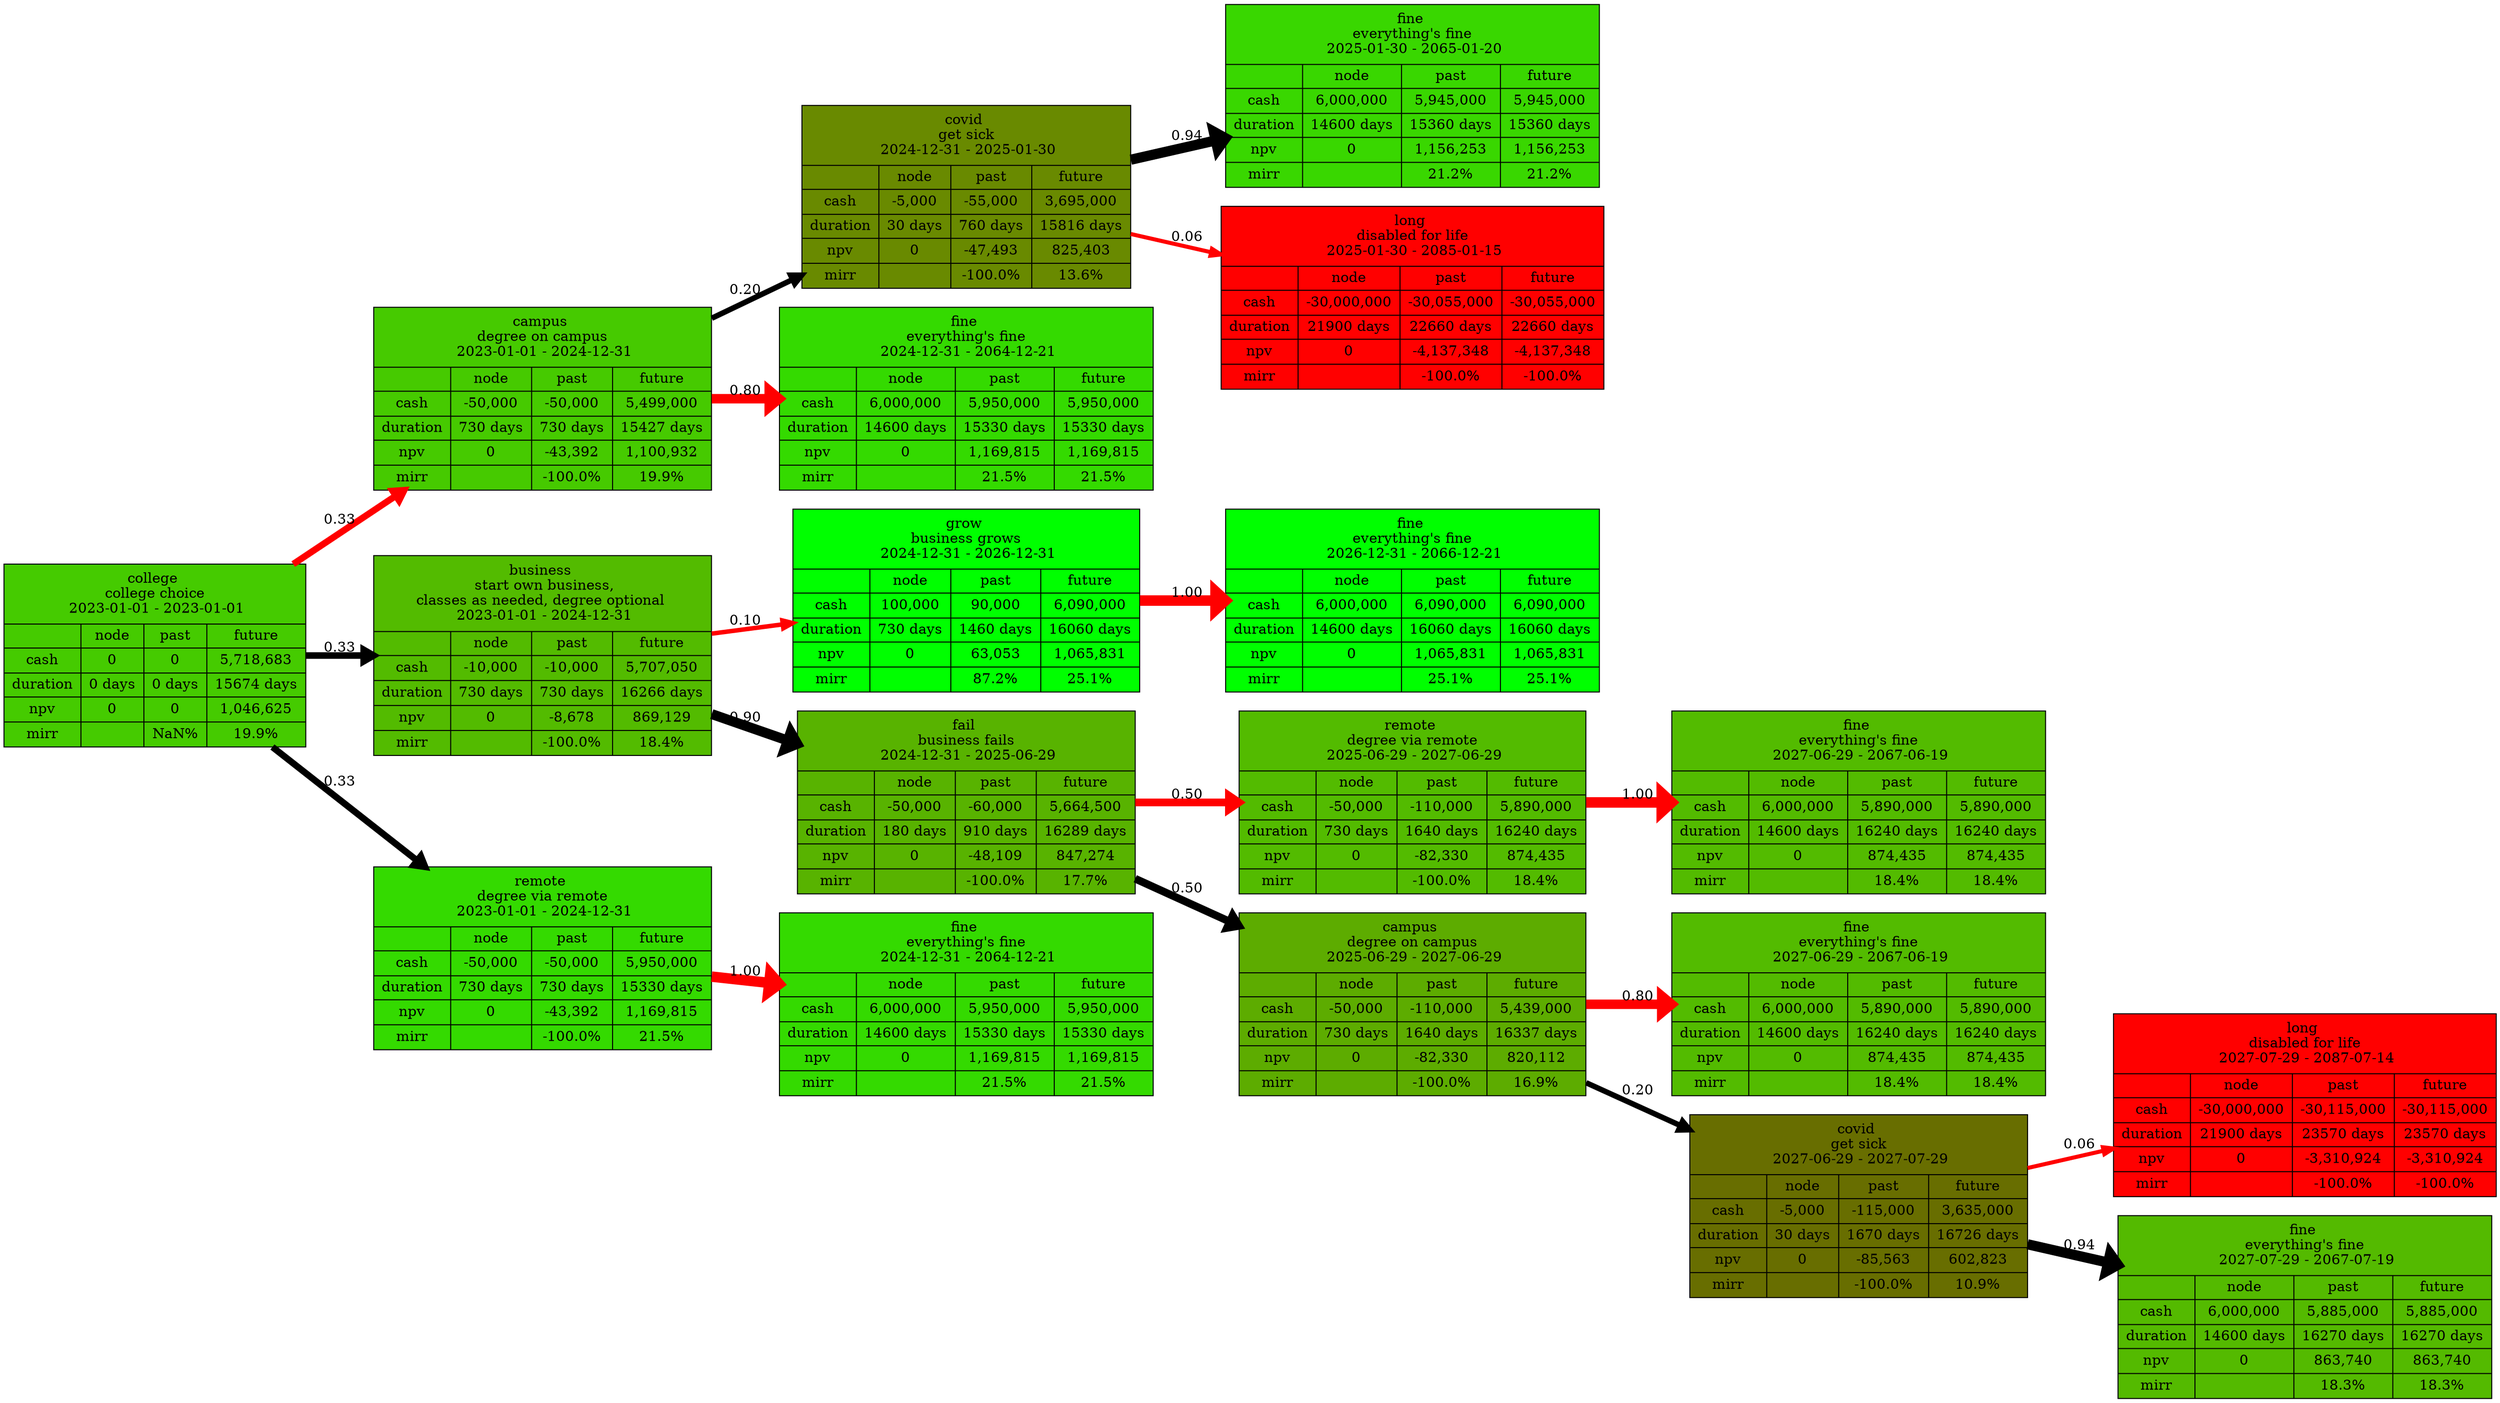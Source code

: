 digraph "" {
	graph [bb="0,0,2060.2,1388.4",
		rankdir=LR
	];
	node [fillcolor=lightgrey,
		label="\N",
		shape=ellipse
	];
	edge [color=black,
		penwidth=1.0
	];
	"0xc0001a04e0"	 [fillcolor="0.276 1.0 0.793",
		height=2.5472,
		label="college \n college choice \n 2023-01-01 - 2023-01-01 | { {|cash|duration|npv|mirr} | {node     | 0 | 0 days | 0 | } | {past     | \
0 | 0 days | 0 | NaN%} | {future   | 5,718,683 | 15674 days | 1,046,625 | 19.9%}}",
		pos="124.53,739.7",
		rects="-1.9895e-13,772.5,249.06,830.9 -1.9895e-13,747.7,62.656,772.5 -1.9895e-13,722.9,62.656,747.7 -1.9895e-13,698.1,62.656,722.9 -1.9895e-13,\
673.3,62.656,698.1 -1.9895e-13,648.5,62.656,673.3 62.656,747.7,114.82,772.5 62.656,722.9,114.82,747.7 62.656,698.1,114.82,722.9 \
62.656,673.3,114.82,698.1 62.656,648.5,114.82,673.3 114.82,747.7,168.9,772.5 114.82,722.9,168.9,747.7 114.82,698.1,168.9,722.9 114.82,\
673.3,168.9,698.1 114.82,648.5,168.9,673.3 168.9,747.7,249.06,772.5 168.9,722.9,249.06,747.7 168.9,698.1,249.06,722.9 168.9,673.3,\
249.06,698.1 168.9,648.5,249.06,673.3",
		shape=record,
		style=filled,
		width=3.4592];
	"0xc0001a0680"	 [fillcolor="0.275 1.0 0.791",
		height=2.5472,
		label="campus \n degree on campus \n 2023-01-01 - 2024-12-31 | { {|cash|duration|npv|mirr} | {node     | -50,000 | 730 days | 0 | } | {\
past     | -50,000 | 730 days | -43,392 | -100.0%} | {future   | 5,499,000 | 15427 days | 1,100,932 | 19.9%}}",
		pos="447.13,995.7",
		rects="309.56,1028.5,584.7,1086.9 309.56,1003.7,372.22,1028.5 309.56,978.9,372.22,1003.7 309.56,954.1,372.22,978.9 309.56,929.3,372.22,\
954.1 309.56,904.5,372.22,929.3 372.22,1003.7,438.38,1028.5 372.22,978.9,438.38,1003.7 372.22,954.1,438.38,978.9 372.22,929.3,438.38,\
954.1 372.22,904.5,438.38,929.3 438.38,1003.7,504.54,1028.5 438.38,978.9,504.54,1003.7 438.38,954.1,504.54,978.9 438.38,929.3,504.54,\
954.1 438.38,904.5,504.54,929.3 504.54,1003.7,584.7,1028.5 504.54,978.9,584.7,1003.7 504.54,954.1,584.7,978.9 504.54,929.3,584.7,\
954.1 504.54,904.5,584.7,929.3",
		shape=record,
		style=filled,
		width=3.8213];
	"0xc0001a04e0" -> "0xc0001a0680"	 [color=red,
		label=0.33,
		lp="279.31,876.1",
		penwidth=6.582805886043833,
		pos="e,332.08,904.4 239.63,831.04 266.97,852.73 296.24,875.96 323.93,897.93"];
	"0xc0001a0ea0"	 [fillcolor="0.259 1.0 0.733",
		height=2.7806,
		label="business \n start own business,\nclasses as needed, degree optional \n 2023-01-01 - 2024-12-31 | { {|cash|duration|npv|mirr} | {\
node     | -10,000 | 730 days | 0 | } | {past     | -10,000 | 730 days | -8,678 | -100.0%} | {future   | 5,707,050 | 16266 days | \
869,129 | 18.4%}}",
		pos="447.13,739.7",
		rects="309.56,764.1,584.7,839.3 309.56,739.3,372.22,764.1 309.56,714.5,372.22,739.3 309.56,689.7,372.22,714.5 309.56,664.9,372.22,689.7 \
309.56,640.1,372.22,664.9 372.22,739.3,438.38,764.1 372.22,714.5,438.38,739.3 372.22,689.7,438.38,714.5 372.22,664.9,438.38,689.7 \
372.22,640.1,438.38,664.9 438.38,739.3,504.54,764.1 438.38,714.5,504.54,739.3 438.38,689.7,504.54,714.5 438.38,664.9,504.54,689.7 \
438.38,640.1,504.54,664.9 504.54,739.3,584.7,764.1 504.54,714.5,584.7,739.3 504.54,689.7,584.7,714.5 504.54,664.9,584.7,689.7 504.54,\
640.1,584.7,664.9",
		shape=record,
		style=filled,
		width=3.8213];
	"0xc0001a04e0" -> "0xc0001a0ea0"	 [label=0.33,
		lp="279.31,748.1",
		penwidth=6.582805886043833,
		pos="e,309.34,739.7 249.26,739.7 265.55,739.7 282.38,739.7 299.01,739.7"];
	"0xc0002381a0"	 [fillcolor="0.293 1.0 0.854",
		height=2.5472,
		label="remote \n degree via remote \n 2023-01-01 - 2024-12-31 | { {|cash|duration|npv|mirr} | {node     | -50,000 | 730 days | 0 | } | {\
past     | -50,000 | 730 days | -43,392 | -100.0%} | {future   | 5,950,000 | 15330 days | 1,169,815 | 21.5%}}",
		pos="447.13,438.7",
		rects="309.56,471.5,584.7,529.9 309.56,446.7,372.22,471.5 309.56,421.9,372.22,446.7 309.56,397.1,372.22,421.9 309.56,372.3,372.22,397.1 \
309.56,347.5,372.22,372.3 372.22,446.7,438.38,471.5 372.22,421.9,438.38,446.7 372.22,397.1,438.38,421.9 372.22,372.3,438.38,397.1 \
372.22,347.5,438.38,372.3 438.38,446.7,504.54,471.5 438.38,421.9,504.54,446.7 438.38,397.1,504.54,421.9 438.38,372.3,504.54,397.1 \
438.38,347.5,504.54,372.3 504.54,446.7,584.7,471.5 504.54,421.9,584.7,446.7 504.54,397.1,584.7,421.9 504.54,372.3,584.7,397.1 504.54,\
347.5,584.7,372.3",
		shape=record,
		style=filled,
		width=3.8213];
	"0xc0001a04e0" -> "0xc0002381a0"	 [label=0.33,
		lp="279.31,606.1",
		penwidth=6.582805886043833,
		pos="e,349.21,530.06 222.64,648.16 260.26,613.06 303.33,572.87 341.62,537.14"];
	"0xc0001a0820"	 [fillcolor="0.206 1.0 0.540",
		height=2.5472,
		label="covid \n get sick \n 2024-12-31 - 2025-01-30 | { {|cash|duration|npv|mirr} | {node     | -5,000 | 30 days | 0 | } | {past     | \
-55,000 | 760 days | -47,493 | -100.0%} | {future   | 3,695,000 | 15816 days | 825,403 | 13.6%}}",
		pos="796.76,1196.7",
		rects="662.7,1229.5,930.83,1287.9 662.7,1204.7,725.35,1229.5 662.7,1179.9,725.35,1204.7 662.7,1155.1,725.35,1179.9 662.7,1130.3,725.35,\
1155.1 662.7,1105.5,725.35,1130.3 725.35,1204.7,784.51,1229.5 725.35,1179.9,784.51,1204.7 725.35,1155.1,784.51,1179.9 725.35,1130.3,\
784.51,1155.1 725.35,1105.5,784.51,1130.3 784.51,1204.7,850.67,1229.5 784.51,1179.9,850.67,1204.7 784.51,1155.1,850.67,1179.9 784.51,\
1130.3,850.67,1155.1 784.51,1105.5,850.67,1130.3 850.67,1204.7,930.83,1229.5 850.67,1179.9,930.83,1204.7 850.67,1155.1,930.83,1179.9 \
850.67,1130.3,930.83,1155.1 850.67,1105.5,930.83,1130.3",
		shape=record,
		style=filled,
		width=3.7241];
	"0xc0001a0680" -> "0xc0001a0820"	 [label=0.20,
		lp="614.95,1104.1",
		penwidth=5.477225575051662,
		pos="e,662.64,1119.6 584.81,1074.9 607.52,1087.9 631.1,1101.5 653.93,1114.6"];
	"0xc0001a0d00"	 [fillcolor="0.293 1.0 0.854",
		height=2.5472,
		label="fine \n everything's fine \n 2024-12-31 - 2064-12-21 | { {|cash|duration|npv|mirr} | {node     | 6,000,000 | 14600 days | 0 | } | {\
past     | 5,950,000 | 15330 days | 1,169,815 | 21.5%} | {future   | 5,950,000 | 15330 days | 1,169,815 | 21.5%}}",
		pos="796.76,995.7",
		rects="645.2,1028.5,948.33,1086.9 645.2,1003.7,707.85,1028.5 645.2,978.9,707.85,1003.7 645.2,954.1,707.85,978.9 645.2,929.3,707.85,954.1 \
645.2,904.5,707.85,929.3 707.85,1003.7,788.01,1028.5 707.85,978.9,788.01,1003.7 707.85,954.1,788.01,978.9 707.85,929.3,788.01,954.1 \
707.85,904.5,788.01,929.3 788.01,1003.7,868.17,1028.5 788.01,978.9,868.17,1003.7 788.01,954.1,868.17,978.9 788.01,929.3,868.17,954.1 \
788.01,904.5,868.17,929.3 868.17,1003.7,948.33,1028.5 868.17,978.9,948.33,1003.7 868.17,954.1,948.33,978.9 868.17,929.3,948.33,954.1 \
868.17,904.5,948.33,929.3",
		shape=record,
		style=filled,
		width=4.2102];
	"0xc0001a0680" -> "0xc0001a0d00"	 [color=red,
		label=0.80,
		lp="614.95,1004.1",
		penwidth=9.486832980505138,
		pos="e,645.07,995.7 584.81,995.7 601.19,995.7 618.03,995.7 634.71,995.7"];
	"0xc0001a09c0"	 [fillcolor="0.289 1.0 0.842",
		height=2.5472,
		label="fine \n everything's fine \n 2025-01-30 - 2065-01-20 | { {|cash|duration|npv|mirr} | {node     | 6,000,000 | 14600 days | 0 | } | {\
past     | 5,945,000 | 15360 days | 1,156,253 | 21.2%} | {future   | 5,945,000 | 15360 days | 1,156,253 | 21.2%}}",
		pos="1165.7,1296.7",
		rects="1014.1,1329.5,1317.2,1387.9 1014.1,1304.7,1076.7,1329.5 1014.1,1279.9,1076.7,1304.7 1014.1,1255.1,1076.7,1279.9 1014.1,1230.3,1076.7,\
1255.1 1014.1,1205.5,1076.7,1230.3 1076.7,1304.7,1156.9,1329.5 1076.7,1279.9,1156.9,1304.7 1076.7,1255.1,1156.9,1279.9 1076.7,1230.3,\
1156.9,1255.1 1076.7,1205.5,1156.9,1230.3 1156.9,1304.7,1237.1,1329.5 1156.9,1279.9,1237.1,1304.7 1156.9,1255.1,1237.1,1279.9 1156.9,\
1230.3,1237.1,1255.1 1156.9,1205.5,1237.1,1230.3 1237.1,1304.7,1317.2,1329.5 1237.1,1279.9,1317.2,1304.7 1237.1,1255.1,1317.2,1279.9 \
1237.1,1230.3,1317.2,1255.1 1237.1,1205.5,1317.2,1230.3",
		shape=record,
		style=filled,
		width=4.2102];
	"0xc0001a0820" -> "0xc0001a09c0"	 [label=0.94,
		lp="978.58,1255.1",
		penwidth=10.18577439373168,
		pos="e,1014,1255.6 930.98,1233.1 954.81,1239.5 979.84,1246.3 1004.3,1253"];
	"0xc0001a0b60"	 [fillcolor="0.000 1.0 1.000",
		height=2.5472,
		label="long \n disabled for life \n 2025-01-30 - 2085-01-15 | { {|cash|duration|npv|mirr} | {node     | -30,000,000 | 21900 days | 0 | } | {\
past     | -30,055,000 | 22660 days | -4,137,348 | -100.0%} | {future   | -30,055,000 | 22660 days | -4,137,348 | -100.0%}}",
		pos="1165.7,1095.7",
		rects="1008.8,1128.5,1322.5,1186.9 1008.8,1103.7,1071.5,1128.5 1008.8,1078.9,1071.5,1103.7 1008.8,1054.1,1071.5,1078.9 1008.8,1029.3,1071.5,\
1054.1 1008.8,1004.5,1071.5,1029.3 1071.5,1103.7,1155.1,1128.5 1071.5,1078.9,1155.1,1103.7 1071.5,1054.1,1155.1,1078.9 1071.5,1029.3,\
1155.1,1054.1 1071.5,1004.5,1155.1,1029.3 1155.1,1103.7,1238.8,1128.5 1155.1,1078.9,1238.8,1103.7 1155.1,1054.1,1238.8,1078.9 1155.1,\
1029.3,1238.8,1054.1 1155.1,1004.5,1238.8,1029.3 1238.8,1103.7,1322.5,1128.5 1238.8,1078.9,1322.5,1103.7 1238.8,1054.1,1322.5,1078.9 \
1238.8,1029.3,1322.5,1054.1 1238.8,1004.5,1322.5,1029.3",
		shape=record,
		style=filled,
		width=4.3561];
	"0xc0001a0820" -> "0xc0001a0b60"	 [color=red,
		label=0.06,
		lp="978.58,1157.1",
		penwidth=4.0311288741492755,
		pos="e,1008.7,1138.7 930.98,1160 953.07,1153.9 976.19,1147.6 998.94,1141.3"];
	"0xc0001a1040"	 [fillcolor="0.333 1.0 1.000",
		height=2.5472,
		label="grow \n business grows \n 2024-12-31 - 2026-12-31 | { {|cash|duration|npv|mirr} | {node     | 100,000 | 730 days | 0 | } | {past     | \
90,000 | 1460 days | 63,053 | 87.2%} | {future   | 6,090,000 | 16060 days | 1,065,831 | 25.1%}}",
		pos="796.76,794.7",
		rects="655.7,827.5,937.83,885.9 655.7,802.7,718.35,827.5 655.7,777.9,718.35,802.7 655.7,753.1,718.35,777.9 655.7,728.3,718.35,753.1 655.7,\
703.5,718.35,728.3 718.35,802.7,784.51,827.5 718.35,777.9,784.51,802.7 718.35,753.1,784.51,777.9 718.35,728.3,784.51,753.1 718.35,\
703.5,784.51,728.3 784.51,802.7,857.67,827.5 784.51,777.9,857.67,802.7 784.51,753.1,857.67,777.9 784.51,728.3,857.67,753.1 784.51,\
703.5,857.67,728.3 857.67,802.7,937.83,827.5 857.67,777.9,937.83,802.7 857.67,753.1,937.83,777.9 857.67,728.3,937.83,753.1 857.67,\
703.5,937.83,728.3",
		shape=record,
		style=filled,
		width=3.9185];
	"0xc0001a0ea0" -> "0xc0001a1040"	 [color=red,
		label=0.10,
		lp="614.95,775.1",
		penwidth=4.47213595499958,
		pos="e,655.47,772.47 584.81,761.36 604.68,764.48 625.21,767.71 645.32,770.88"];
	"0xc0001a1380"	 [fillcolor="0.251 1.0 0.703",
		height=2.5472,
		label="fail \n business fails \n 2024-12-31 - 2025-06-29 | { {|cash|duration|npv|mirr} | {node     | -50,000 | 180 days | 0 | } | {past     | \
-60,000 | 910 days | -48,109 | -100.0%} | {future   | 5,664,500 | 16289 days | 847,274 | 17.7%}}",
		pos="796.76,593.7",
		rects="659.2,626.5,934.33,684.9 659.2,601.7,721.85,626.5 659.2,576.9,721.85,601.7 659.2,552.1,721.85,576.9 659.2,527.3,721.85,552.1 659.2,\
502.5,721.85,527.3 721.85,601.7,788.01,626.5 721.85,576.9,788.01,601.7 721.85,552.1,788.01,576.9 721.85,527.3,788.01,552.1 721.85,\
502.5,788.01,527.3 788.01,601.7,854.17,626.5 788.01,576.9,854.17,601.7 788.01,552.1,854.17,576.9 788.01,527.3,854.17,552.1 788.01,\
502.5,854.17,527.3 854.17,601.7,934.33,626.5 854.17,576.9,934.33,601.7 854.17,552.1,934.33,576.9 854.17,527.3,934.33,552.1 854.17,\
502.5,934.33,527.3",
		shape=record,
		style=filled,
		width=3.8213];
	"0xc0001a0ea0" -> "0xc0001a1380"	 [label=0.90,
		lp="614.95,679.1",
		penwidth=10,
		pos="e,658.92,651.26 584.81,682.21 606.04,673.34 628.03,664.16 649.45,655.22"];
	"0xc0001a11e0"	 [fillcolor="0.333 1.0 1.000",
		height=2.5472,
		label="fine \n everything's fine \n 2026-12-31 - 2066-12-21 | { {|cash|duration|npv|mirr} | {node     | 6,000,000 | 14600 days | 0 | } | {\
past     | 6,090,000 | 16060 days | 1,065,831 | 25.1%} | {future   | 6,090,000 | 16060 days | 1,065,831 | 25.1%}}",
		pos="1165.7,794.7",
		rects="1014.1,827.5,1317.2,885.9 1014.1,802.7,1076.7,827.5 1014.1,777.9,1076.7,802.7 1014.1,753.1,1076.7,777.9 1014.1,728.3,1076.7,753.1 \
1014.1,703.5,1076.7,728.3 1076.7,802.7,1156.9,827.5 1076.7,777.9,1156.9,802.7 1076.7,753.1,1156.9,777.9 1076.7,728.3,1156.9,753.1 \
1076.7,703.5,1156.9,728.3 1156.9,802.7,1237.1,827.5 1156.9,777.9,1237.1,802.7 1156.9,753.1,1237.1,777.9 1156.9,728.3,1237.1,753.1 \
1156.9,703.5,1237.1,728.3 1237.1,802.7,1317.2,827.5 1237.1,777.9,1317.2,802.7 1237.1,753.1,1317.2,777.9 1237.1,728.3,1317.2,753.1 \
1237.1,703.5,1317.2,728.3",
		shape=record,
		style=filled,
		width=4.2102];
	"0xc0001a1040" -> "0xc0001a11e0"	 [color=red,
		label=1.00,
		lp="978.58,803.1",
		penwidth=10.488088481701517,
		pos="e,1013.8,794.7 938.07,794.7 959.57,794.7 981.91,794.7 1003.8,794.7"];
	"0xc0001a1520"	 [fillcolor="0.259 1.0 0.733",
		height=2.5472,
		label="remote \n degree via remote \n 2025-06-29 - 2027-06-29 | { {|cash|duration|npv|mirr} | {node     | -50,000 | 730 days | 0 | } | {\
past     | -110,000 | 1640 days | -82,330 | -100.0%} | {future   | 5,890,000 | 16240 days | 874,435 | 18.4%}}",
		pos="1165.7,593.7",
		rects="1024.6,626.5,1306.7,684.9 1024.6,601.7,1087.2,626.5 1024.6,576.9,1087.2,601.7 1024.6,552.1,1087.2,576.9 1024.6,527.3,1087.2,552.1 \
1024.6,502.5,1087.2,527.3 1087.2,601.7,1153.4,626.5 1087.2,576.9,1153.4,601.7 1087.2,552.1,1153.4,576.9 1087.2,527.3,1153.4,552.1 \
1087.2,502.5,1153.4,527.3 1153.4,601.7,1226.6,626.5 1153.4,576.9,1226.6,601.7 1153.4,552.1,1226.6,576.9 1153.4,527.3,1226.6,552.1 \
1153.4,502.5,1226.6,527.3 1226.6,601.7,1306.7,626.5 1226.6,576.9,1306.7,601.7 1226.6,552.1,1306.7,576.9 1226.6,527.3,1306.7,552.1 \
1226.6,502.5,1306.7,527.3",
		shape=record,
		style=filled,
		width=3.9185];
	"0xc0001a1380" -> "0xc0001a1520"	 [color=red,
		label=0.50,
		lp="978.58,602.1",
		penwidth=7.745966692414834,
		pos="e,1024.4,593.7 934.39,593.7 960.44,593.7 987.83,593.7 1014.3,593.7"];
	"0xc0001a1860"	 [fillcolor="0.243 1.0 0.673",
		height=2.5472,
		label="campus \n degree on campus \n 2025-06-29 - 2027-06-29 | { {|cash|duration|npv|mirr} | {node     | -50,000 | 730 days | 0 | } | {\
past     | -110,000 | 1640 days | -82,330 | -100.0%} | {future   | 5,439,000 | 16337 days | 820,112 | 16.9%}}",
		pos="1165.7,392.7",
		rects="1024.6,425.5,1306.7,483.9 1024.6,400.7,1087.2,425.5 1024.6,375.9,1087.2,400.7 1024.6,351.1,1087.2,375.9 1024.6,326.3,1087.2,351.1 \
1024.6,301.5,1087.2,326.3 1087.2,400.7,1153.4,425.5 1087.2,375.9,1153.4,400.7 1087.2,351.1,1153.4,375.9 1087.2,326.3,1153.4,351.1 \
1087.2,301.5,1153.4,326.3 1153.4,400.7,1226.6,425.5 1153.4,375.9,1226.6,400.7 1153.4,351.1,1226.6,375.9 1153.4,326.3,1226.6,351.1 \
1153.4,301.5,1226.6,326.3 1226.6,400.7,1306.7,425.5 1226.6,375.9,1306.7,400.7 1226.6,351.1,1306.7,375.9 1226.6,326.3,1306.7,351.1 \
1226.6,301.5,1306.7,326.3",
		shape=record,
		style=filled,
		width=3.9185];
	"0xc0001a1380" -> "0xc0001a1860"	 [label=0.50,
		lp="978.58,508.1",
		penwidth=7.745966692414834,
		pos="e,1024.4,469.69 934.39,518.71 960.78,504.33 988.55,489.2 1015.3,474.61"];
	"0xc0001a16c0"	 [fillcolor="0.259 1.0 0.733",
		height=2.5472,
		label="fine \n everything's fine \n 2027-06-29 - 2067-06-19 | { {|cash|duration|npv|mirr} | {node     | 6,000,000 | 14600 days | 0 | } | {\
past     | 5,890,000 | 16240 days | 874,435 | 18.4%} | {future   | 5,890,000 | 16240 days | 874,435 | 18.4%}}",
		pos="1534.5,593.7",
		rects="1383,626.5,1686.1,684.9 1383,601.7,1445.6,626.5 1383,576.9,1445.6,601.7 1383,552.1,1445.6,576.9 1383,527.3,1445.6,552.1 1383,502.5,\
1445.6,527.3 1445.6,601.7,1525.8,626.5 1445.6,576.9,1525.8,601.7 1445.6,552.1,1525.8,576.9 1445.6,527.3,1525.8,552.1 1445.6,502.5,\
1525.8,527.3 1525.8,601.7,1605.9,626.5 1525.8,576.9,1605.9,601.7 1525.8,552.1,1605.9,576.9 1525.8,527.3,1605.9,552.1 1525.8,502.5,\
1605.9,527.3 1605.9,601.7,1686.1,626.5 1605.9,576.9,1686.1,601.7 1605.9,552.1,1686.1,576.9 1605.9,527.3,1686.1,552.1 1605.9,502.5,\
1686.1,527.3",
		shape=record,
		style=filled,
		width=4.2102];
	"0xc0001a1520" -> "0xc0001a16c0"	 [color=red,
		label=1.00,
		lp="1352.7,602.1",
		penwidth=10.488088481701517,
		pos="e,1382.7,593.7 1307,593.7 1328.5,593.7 1350.8,593.7 1372.7,593.7"];
	"0xc0001a1a00"	 [fillcolor="0.259 1.0 0.733",
		height=2.5472,
		label="fine \n everything's fine \n 2027-06-29 - 2067-06-19 | { {|cash|duration|npv|mirr} | {node     | 6,000,000 | 14600 days | 0 | } | {\
past     | 5,890,000 | 16240 days | 874,435 | 18.4%} | {future   | 5,890,000 | 16240 days | 874,435 | 18.4%}}",
		pos="1534.5,392.7",
		rects="1383,425.5,1686.1,483.9 1383,400.7,1445.6,425.5 1383,375.9,1445.6,400.7 1383,351.1,1445.6,375.9 1383,326.3,1445.6,351.1 1383,301.5,\
1445.6,326.3 1445.6,400.7,1525.8,425.5 1445.6,375.9,1525.8,400.7 1445.6,351.1,1525.8,375.9 1445.6,326.3,1525.8,351.1 1445.6,301.5,\
1525.8,326.3 1525.8,400.7,1605.9,425.5 1525.8,375.9,1605.9,400.7 1525.8,351.1,1605.9,375.9 1525.8,326.3,1605.9,351.1 1525.8,301.5,\
1605.9,326.3 1605.9,400.7,1686.1,425.5 1605.9,375.9,1686.1,400.7 1605.9,351.1,1686.1,375.9 1605.9,326.3,1686.1,351.1 1605.9,301.5,\
1686.1,326.3",
		shape=record,
		style=filled,
		width=4.2102];
	"0xc0001a1860" -> "0xc0001a1a00"	 [color=red,
		label=0.80,
		lp="1352.7,401.1",
		penwidth=9.486832980505138,
		pos="e,1382.7,392.7 1307,392.7 1328.5,392.7 1350.8,392.7 1372.7,392.7"];
	"0xc0001a1ba0"	 [fillcolor="0.176 1.0 0.433",
		height=2.5472,
		label="covid \n get sick \n 2027-06-29 - 2027-07-29 | { {|cash|duration|npv|mirr} | {node     | -5,000 | 30 days | 0 | } | {past     | \
-115,000 | 1670 days | -85,563 | -100.0%} | {future   | 3,635,000 | 16726 days | 602,823 | 10.9%}}",
		pos="1534.5,191.7",
		rects="1397,224.5,1672.1,282.9 1397,199.7,1459.6,224.5 1397,174.9,1459.6,199.7 1397,150.1,1459.6,174.9 1397,125.3,1459.6,150.1 1397,100.5,\
1459.6,125.3 1459.6,199.7,1518.8,224.5 1459.6,174.9,1518.8,199.7 1459.6,150.1,1518.8,174.9 1459.6,125.3,1518.8,150.1 1459.6,100.5,\
1518.8,125.3 1518.8,199.7,1591.9,224.5 1518.8,174.9,1591.9,199.7 1518.8,150.1,1591.9,174.9 1518.8,125.3,1591.9,150.1 1518.8,100.5,\
1591.9,125.3 1591.9,199.7,1672.1,224.5 1591.9,174.9,1672.1,199.7 1591.9,150.1,1672.1,174.9 1591.9,125.3,1672.1,150.1 1591.9,100.5,\
1672.1,125.3",
		shape=record,
		style=filled,
		width=3.8213];
	"0xc0001a1860" -> "0xc0001a1ba0"	 [label=0.20,
		lp="1352.7,301.1",
		penwidth=5.477225575051662,
		pos="e,1396.8,266.75 1307,315.71 1333.4,301.28 1361.2,286.16 1387.8,271.64"];
	"0xc0001a1d40"	 [fillcolor="0.000 1.0 1.000",
		height=2.5472,
		label="long \n disabled for life \n 2027-07-29 - 2087-07-14 | { {|cash|duration|npv|mirr} | {node     | -30,000,000 | 21900 days | 0 | } | {\
past     | -30,115,000 | 23570 days | -3,310,924 | -100.0%} | {future   | -30,115,000 | 23570 days | -3,310,924 | -100.0%}}",
		pos="1903.4,292.7",
		rects="1746.6,325.5,2060.2,383.9 1746.6,300.7,1809.3,325.5 1746.6,275.9,1809.3,300.7 1746.6,251.1,1809.3,275.9 1746.6,226.3,1809.3,251.1 \
1746.6,201.5,1809.3,226.3 1809.3,300.7,1892.9,325.5 1809.3,275.9,1892.9,300.7 1809.3,251.1,1892.9,275.9 1809.3,226.3,1892.9,251.1 \
1809.3,201.5,1892.9,226.3 1892.9,300.7,1976.6,325.5 1892.9,275.9,1976.6,300.7 1892.9,251.1,1976.6,275.9 1892.9,226.3,1976.6,251.1 \
1892.9,201.5,1976.6,226.3 1976.6,300.7,2060.2,325.5 1976.6,275.9,2060.2,300.7 1976.6,251.1,2060.2,275.9 1976.6,226.3,2060.2,251.1 \
1976.6,201.5,2060.2,226.3",
		shape=record,
		style=filled,
		width=4.3561];
	"0xc0001a1ba0" -> "0xc0001a1d40"	 [color=red,
		label=0.06,
		lp="1716.4,251.1",
		penwidth=4.0311288741492755,
		pos="e,1746.6,249.76 1672.2,229.38 1693.2,235.14 1715.1,241.14 1736.7,247.05"];
	"0xc000238000"	 [fillcolor="0.258 1.0 0.728",
		height=2.5472,
		label="fine \n everything's fine \n 2027-07-29 - 2067-07-19 | { {|cash|duration|npv|mirr} | {node     | 6,000,000 | 14600 days | 0 | } | {\
past     | 5,885,000 | 16270 days | 863,740 | 18.3%} | {future   | 5,885,000 | 16270 days | 863,740 | 18.3%}}",
		pos="1903.4,91.7",
		rects="1751.9,124.5,2055,182.9 1751.9,99.7,1814.5,124.5 1751.9,74.9,1814.5,99.7 1751.9,50.1,1814.5,74.9 1751.9,25.3,1814.5,50.1 1751.9,\
0.5,1814.5,25.3 1814.5,99.7,1894.7,124.5 1814.5,74.9,1894.7,99.7 1814.5,50.1,1894.7,74.9 1814.5,25.3,1894.7,50.1 1814.5,0.5,1894.7,\
25.3 1894.7,99.7,1974.8,124.5 1894.7,74.9,1974.8,99.7 1894.7,50.1,1974.8,74.9 1894.7,25.3,1974.8,50.1 1894.7,0.5,1974.8,25.3 1974.8,\
99.7,2055,124.5 1974.8,74.9,2055,99.7 1974.8,50.1,2055,74.9 1974.8,25.3,2055,50.1 1974.8,0.5,2055,25.3",
		shape=record,
		style=filled,
		width=4.2102];
	"0xc0001a1ba0" -> "0xc000238000"	 [label=0.94,
		lp="1716.4,153.1",
		penwidth=10.18577439373168,
		pos="e,1751.6,132.86 1672.2,154.39 1694.8,148.25 1718.5,141.83 1741.7,135.55"];
	"0xc000238340"	 [fillcolor="0.293 1.0 0.854",
		height=2.5472,
		label="fine \n everything's fine \n 2024-12-31 - 2064-12-21 | { {|cash|duration|npv|mirr} | {node     | 6,000,000 | 14600 days | 0 | } | {\
past     | 5,950,000 | 15330 days | 1,169,815 | 21.5%} | {future   | 5,950,000 | 15330 days | 1,169,815 | 21.5%}}",
		pos="796.76,392.7",
		rects="645.2,425.5,948.33,483.9 645.2,400.7,707.85,425.5 645.2,375.9,707.85,400.7 645.2,351.1,707.85,375.9 645.2,326.3,707.85,351.1 645.2,\
301.5,707.85,326.3 707.85,400.7,788.01,425.5 707.85,375.9,788.01,400.7 707.85,351.1,788.01,375.9 707.85,326.3,788.01,351.1 707.85,\
301.5,788.01,326.3 788.01,400.7,868.17,425.5 788.01,375.9,868.17,400.7 788.01,351.1,868.17,375.9 788.01,326.3,868.17,351.1 788.01,\
301.5,868.17,326.3 868.17,400.7,948.33,425.5 868.17,375.9,948.33,400.7 868.17,351.1,948.33,375.9 868.17,326.3,948.33,351.1 868.17,\
301.5,948.33,326.3",
		shape=record,
		style=filled,
		width=4.2102];
	"0xc0002381a0" -> "0xc000238340"	 [color=red,
		label=1.00,
		lp="614.95,426.1",
		penwidth=10.488088481701517,
		pos="e,645.07,412.66 584.81,420.59 601.19,418.43 618.03,416.22 634.71,414.02"];
}
